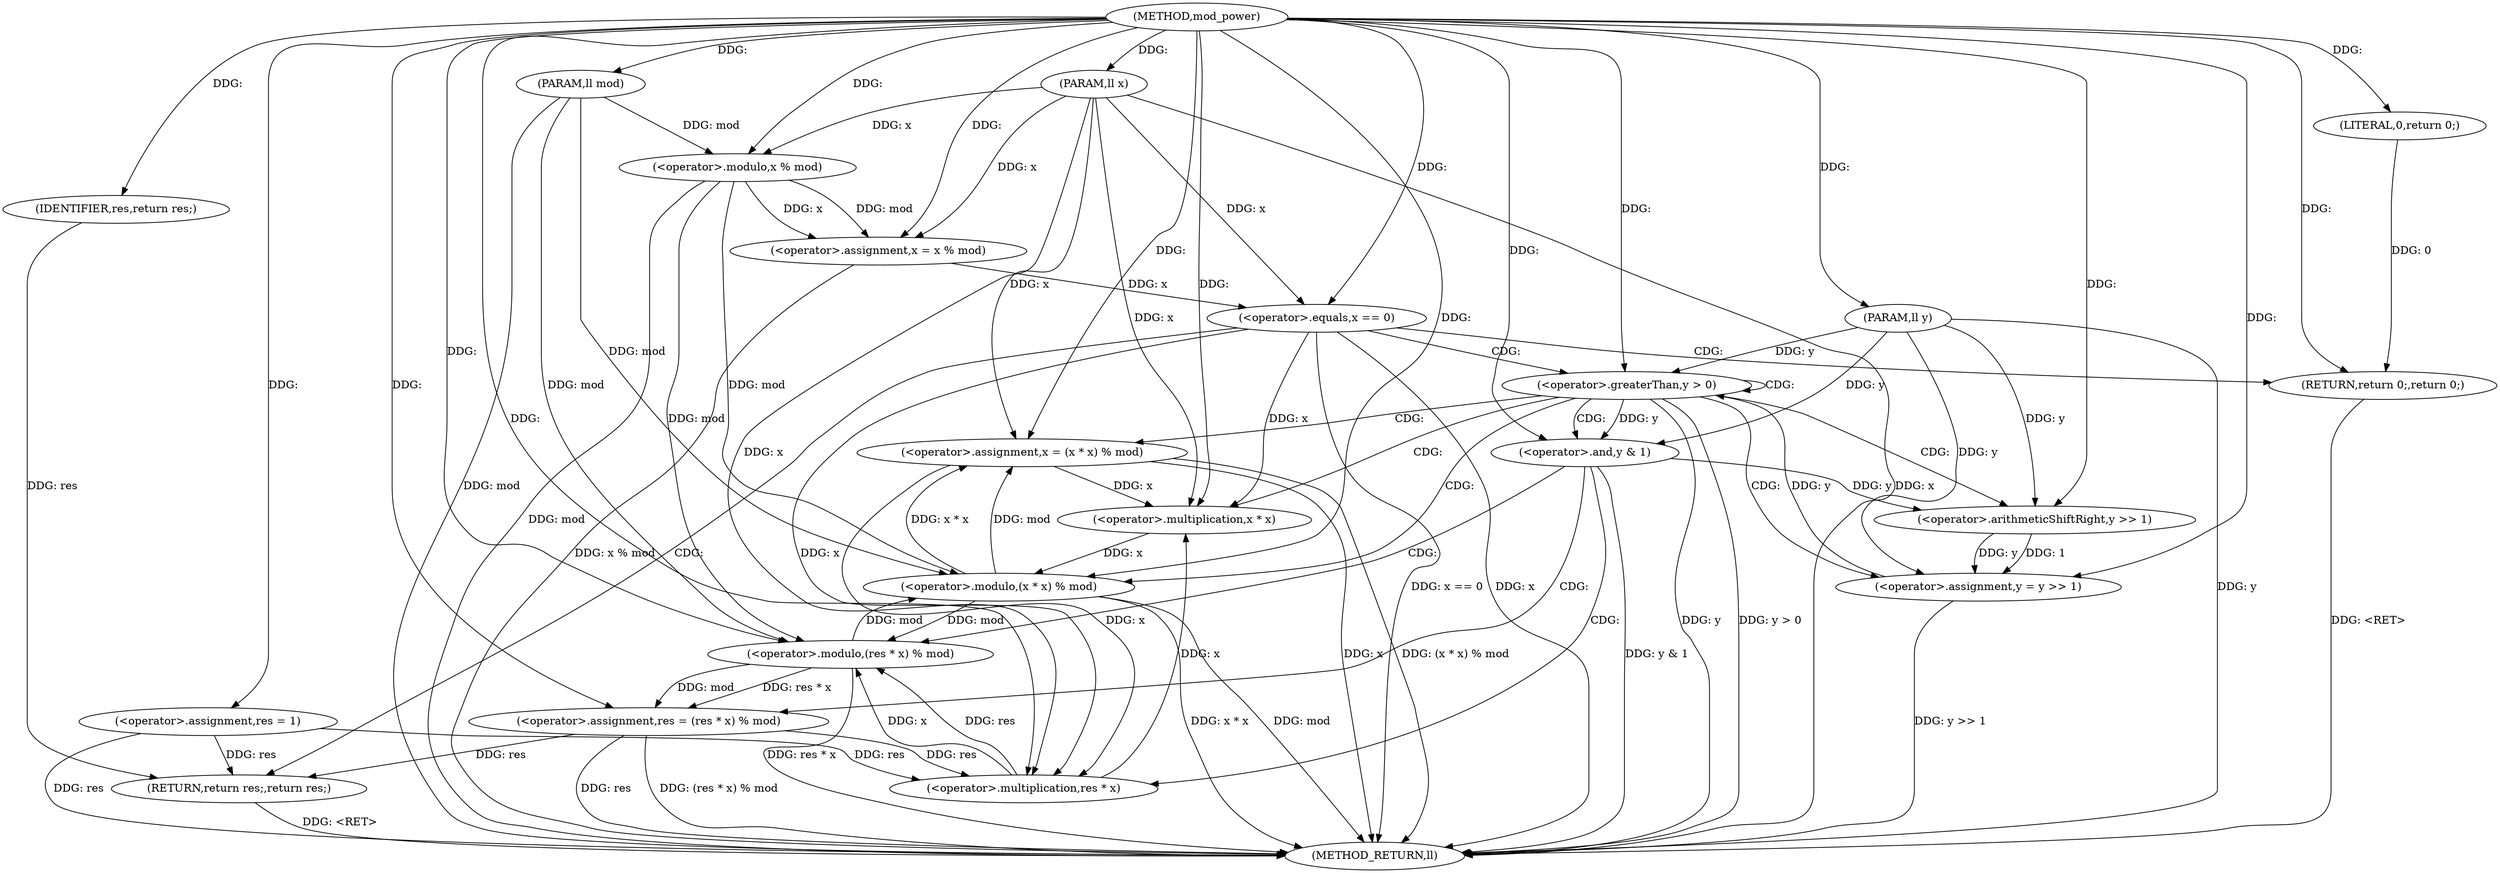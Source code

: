 digraph "mod_power" {  
"1000423" [label = "(METHOD,mod_power)" ]
"1000475" [label = "(METHOD_RETURN,ll)" ]
"1000424" [label = "(PARAM,ll x)" ]
"1000425" [label = "(PARAM,ll y)" ]
"1000426" [label = "(PARAM,ll mod)" ]
"1000429" [label = "(<operator>.assignment,res = 1)" ]
"1000432" [label = "(<operator>.assignment,x = x % mod)" ]
"1000473" [label = "(RETURN,return res;,return res;)" ]
"1000438" [label = "(<operator>.equals,x == 0)" ]
"1000445" [label = "(<operator>.greaterThan,y > 0)" ]
"1000474" [label = "(IDENTIFIER,res,return res;)" ]
"1000434" [label = "(<operator>.modulo,x % mod)" ]
"1000442" [label = "(RETURN,return 0;,return 0;)" ]
"1000461" [label = "(<operator>.assignment,y = y >> 1)" ]
"1000466" [label = "(<operator>.assignment,x = (x * x) % mod)" ]
"1000443" [label = "(LITERAL,0,return 0;)" ]
"1000450" [label = "(<operator>.and,y & 1)" ]
"1000454" [label = "(<operator>.assignment,res = (res * x) % mod)" ]
"1000463" [label = "(<operator>.arithmeticShiftRight,y >> 1)" ]
"1000468" [label = "(<operator>.modulo,(x * x) % mod)" ]
"1000469" [label = "(<operator>.multiplication,x * x)" ]
"1000456" [label = "(<operator>.modulo,(res * x) % mod)" ]
"1000457" [label = "(<operator>.multiplication,res * x)" ]
  "1000442" -> "1000475"  [ label = "DDG: <RET>"] 
  "1000424" -> "1000475"  [ label = "DDG: x"] 
  "1000425" -> "1000475"  [ label = "DDG: y"] 
  "1000426" -> "1000475"  [ label = "DDG: mod"] 
  "1000429" -> "1000475"  [ label = "DDG: res"] 
  "1000434" -> "1000475"  [ label = "DDG: mod"] 
  "1000432" -> "1000475"  [ label = "DDG: x % mod"] 
  "1000438" -> "1000475"  [ label = "DDG: x"] 
  "1000438" -> "1000475"  [ label = "DDG: x == 0"] 
  "1000445" -> "1000475"  [ label = "DDG: y"] 
  "1000445" -> "1000475"  [ label = "DDG: y > 0"] 
  "1000450" -> "1000475"  [ label = "DDG: y & 1"] 
  "1000454" -> "1000475"  [ label = "DDG: res"] 
  "1000456" -> "1000475"  [ label = "DDG: res * x"] 
  "1000454" -> "1000475"  [ label = "DDG: (res * x) % mod"] 
  "1000461" -> "1000475"  [ label = "DDG: y >> 1"] 
  "1000466" -> "1000475"  [ label = "DDG: x"] 
  "1000468" -> "1000475"  [ label = "DDG: x * x"] 
  "1000468" -> "1000475"  [ label = "DDG: mod"] 
  "1000466" -> "1000475"  [ label = "DDG: (x * x) % mod"] 
  "1000473" -> "1000475"  [ label = "DDG: <RET>"] 
  "1000423" -> "1000424"  [ label = "DDG: "] 
  "1000423" -> "1000425"  [ label = "DDG: "] 
  "1000423" -> "1000426"  [ label = "DDG: "] 
  "1000423" -> "1000429"  [ label = "DDG: "] 
  "1000434" -> "1000432"  [ label = "DDG: x"] 
  "1000434" -> "1000432"  [ label = "DDG: mod"] 
  "1000474" -> "1000473"  [ label = "DDG: res"] 
  "1000429" -> "1000473"  [ label = "DDG: res"] 
  "1000454" -> "1000473"  [ label = "DDG: res"] 
  "1000424" -> "1000432"  [ label = "DDG: x"] 
  "1000423" -> "1000432"  [ label = "DDG: "] 
  "1000423" -> "1000474"  [ label = "DDG: "] 
  "1000424" -> "1000434"  [ label = "DDG: x"] 
  "1000423" -> "1000434"  [ label = "DDG: "] 
  "1000426" -> "1000434"  [ label = "DDG: mod"] 
  "1000432" -> "1000438"  [ label = "DDG: x"] 
  "1000424" -> "1000438"  [ label = "DDG: x"] 
  "1000423" -> "1000438"  [ label = "DDG: "] 
  "1000443" -> "1000442"  [ label = "DDG: 0"] 
  "1000423" -> "1000442"  [ label = "DDG: "] 
  "1000461" -> "1000445"  [ label = "DDG: y"] 
  "1000425" -> "1000445"  [ label = "DDG: y"] 
  "1000423" -> "1000445"  [ label = "DDG: "] 
  "1000463" -> "1000461"  [ label = "DDG: y"] 
  "1000463" -> "1000461"  [ label = "DDG: 1"] 
  "1000468" -> "1000466"  [ label = "DDG: x * x"] 
  "1000468" -> "1000466"  [ label = "DDG: mod"] 
  "1000423" -> "1000443"  [ label = "DDG: "] 
  "1000425" -> "1000461"  [ label = "DDG: y"] 
  "1000423" -> "1000461"  [ label = "DDG: "] 
  "1000424" -> "1000466"  [ label = "DDG: x"] 
  "1000423" -> "1000466"  [ label = "DDG: "] 
  "1000445" -> "1000450"  [ label = "DDG: y"] 
  "1000425" -> "1000450"  [ label = "DDG: y"] 
  "1000423" -> "1000450"  [ label = "DDG: "] 
  "1000456" -> "1000454"  [ label = "DDG: res * x"] 
  "1000456" -> "1000454"  [ label = "DDG: mod"] 
  "1000450" -> "1000463"  [ label = "DDG: y"] 
  "1000425" -> "1000463"  [ label = "DDG: y"] 
  "1000423" -> "1000463"  [ label = "DDG: "] 
  "1000469" -> "1000468"  [ label = "DDG: x"] 
  "1000434" -> "1000468"  [ label = "DDG: mod"] 
  "1000456" -> "1000468"  [ label = "DDG: mod"] 
  "1000426" -> "1000468"  [ label = "DDG: mod"] 
  "1000423" -> "1000468"  [ label = "DDG: "] 
  "1000423" -> "1000454"  [ label = "DDG: "] 
  "1000438" -> "1000469"  [ label = "DDG: x"] 
  "1000457" -> "1000469"  [ label = "DDG: x"] 
  "1000466" -> "1000469"  [ label = "DDG: x"] 
  "1000424" -> "1000469"  [ label = "DDG: x"] 
  "1000423" -> "1000469"  [ label = "DDG: "] 
  "1000457" -> "1000456"  [ label = "DDG: res"] 
  "1000457" -> "1000456"  [ label = "DDG: x"] 
  "1000434" -> "1000456"  [ label = "DDG: mod"] 
  "1000468" -> "1000456"  [ label = "DDG: mod"] 
  "1000426" -> "1000456"  [ label = "DDG: mod"] 
  "1000423" -> "1000456"  [ label = "DDG: "] 
  "1000429" -> "1000457"  [ label = "DDG: res"] 
  "1000454" -> "1000457"  [ label = "DDG: res"] 
  "1000423" -> "1000457"  [ label = "DDG: "] 
  "1000438" -> "1000457"  [ label = "DDG: x"] 
  "1000466" -> "1000457"  [ label = "DDG: x"] 
  "1000424" -> "1000457"  [ label = "DDG: x"] 
  "1000438" -> "1000445"  [ label = "CDG: "] 
  "1000438" -> "1000473"  [ label = "CDG: "] 
  "1000438" -> "1000442"  [ label = "CDG: "] 
  "1000445" -> "1000463"  [ label = "CDG: "] 
  "1000445" -> "1000469"  [ label = "CDG: "] 
  "1000445" -> "1000450"  [ label = "CDG: "] 
  "1000445" -> "1000445"  [ label = "CDG: "] 
  "1000445" -> "1000461"  [ label = "CDG: "] 
  "1000445" -> "1000466"  [ label = "CDG: "] 
  "1000445" -> "1000468"  [ label = "CDG: "] 
  "1000450" -> "1000457"  [ label = "CDG: "] 
  "1000450" -> "1000454"  [ label = "CDG: "] 
  "1000450" -> "1000456"  [ label = "CDG: "] 
}
